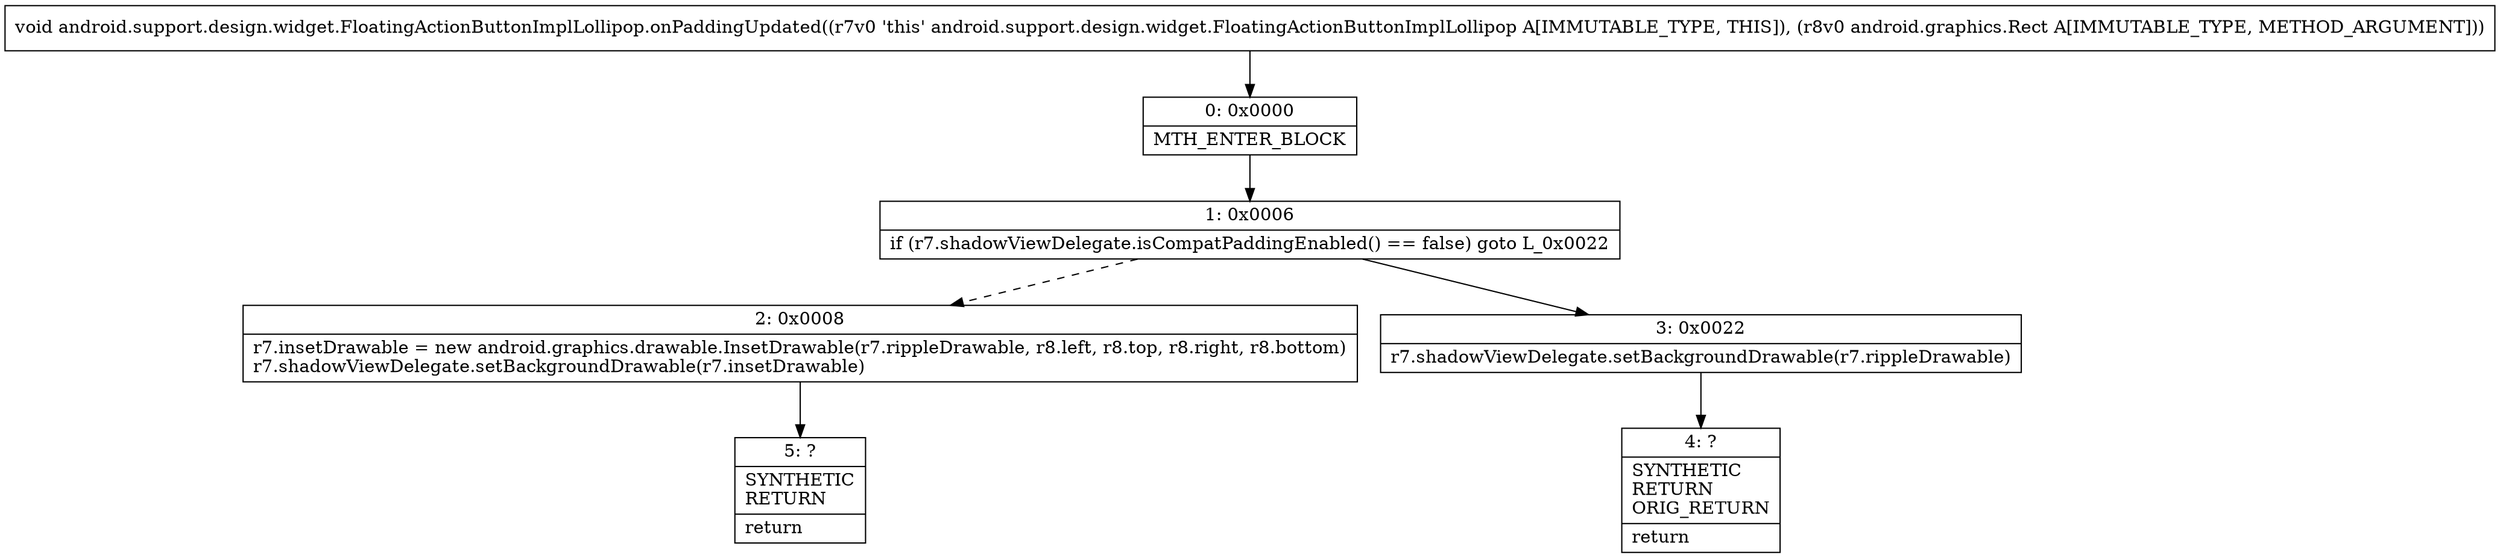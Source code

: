 digraph "CFG forandroid.support.design.widget.FloatingActionButtonImplLollipop.onPaddingUpdated(Landroid\/graphics\/Rect;)V" {
Node_0 [shape=record,label="{0\:\ 0x0000|MTH_ENTER_BLOCK\l}"];
Node_1 [shape=record,label="{1\:\ 0x0006|if (r7.shadowViewDelegate.isCompatPaddingEnabled() == false) goto L_0x0022\l}"];
Node_2 [shape=record,label="{2\:\ 0x0008|r7.insetDrawable = new android.graphics.drawable.InsetDrawable(r7.rippleDrawable, r8.left, r8.top, r8.right, r8.bottom)\lr7.shadowViewDelegate.setBackgroundDrawable(r7.insetDrawable)\l}"];
Node_3 [shape=record,label="{3\:\ 0x0022|r7.shadowViewDelegate.setBackgroundDrawable(r7.rippleDrawable)\l}"];
Node_4 [shape=record,label="{4\:\ ?|SYNTHETIC\lRETURN\lORIG_RETURN\l|return\l}"];
Node_5 [shape=record,label="{5\:\ ?|SYNTHETIC\lRETURN\l|return\l}"];
MethodNode[shape=record,label="{void android.support.design.widget.FloatingActionButtonImplLollipop.onPaddingUpdated((r7v0 'this' android.support.design.widget.FloatingActionButtonImplLollipop A[IMMUTABLE_TYPE, THIS]), (r8v0 android.graphics.Rect A[IMMUTABLE_TYPE, METHOD_ARGUMENT])) }"];
MethodNode -> Node_0;
Node_0 -> Node_1;
Node_1 -> Node_2[style=dashed];
Node_1 -> Node_3;
Node_2 -> Node_5;
Node_3 -> Node_4;
}

